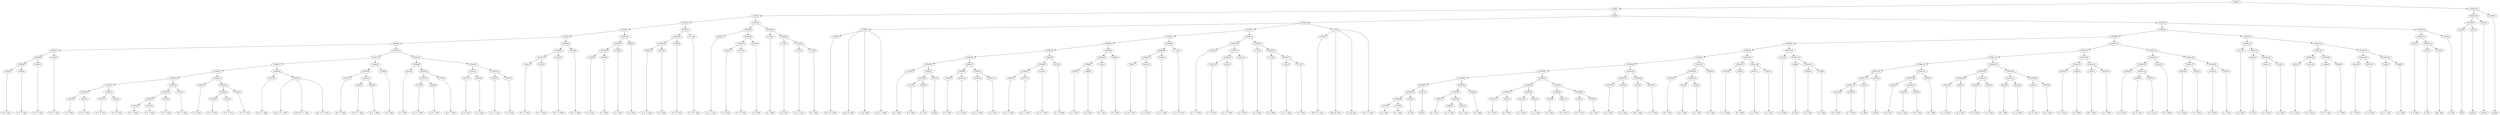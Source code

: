 digraph sample{
"L4383(0)"->"[D  F  G](0)"
"L4509(0)"->"[D  E  F  G](0)"
"L5306(9)"->"L4383(0)"
"L5306(9)"->"L4509(0)"
"L4509(1)"->"[D  E  F  G](1)"
"L5306(8)"->"L5306(9)"
"L5306(8)"->"L4509(1)"
"L4509(2)"->"[D  E  F  G](2)"
"L5306(7)"->"L5306(8)"
"L5306(7)"->"L4509(2)"
"L2810(0)"->"[C  E  G](0)"
"L3091(0)"->"[C  D  E  G](0)"
"L5306(16)"->"L2810(0)"
"L5306(16)"->"L3091(0)"
"L3091(1)"->"[C  D  E  G](1)"
"L3091(2)"->"[C  D  E  G](2)"
"L5306(17)"->"L3091(1)"
"L5306(17)"->"L3091(2)"
"L5306(15)"->"L5306(16)"
"L5306(15)"->"L5306(17)"
"L3070(0)"->"[D  F  G  B](0)"
"L3070(1)"->"[D  F  G  B](1)"
"L5306(20)"->"L3070(0)"
"L5306(20)"->"L3070(1)"
"L3070(2)"->"[D  F  G  B](2)"
"L5306(19)"->"L5306(20)"
"L5306(19)"->"L3070(2)"
"L3070(3)"->"[D  F  G  B](3)"
"L5306(18)"->"L5306(19)"
"L5306(18)"->"L3070(3)"
"L5306(14)"->"L5306(15)"
"L5306(14)"->"L5306(18)"
"L2810(1)"->"[C  E  G](1)"
"L3220(0)"->"[C  E  F  G](0)"
"L3220(1)"->"[C  E  F  G](1)"
"L5306(23)"->"L3220(0)"
"L5306(23)"->"L3220(1)"
"L3220(2)"->"[C  E  F  G](2)"
"L5306(22)"->"L5306(23)"
"L5306(22)"->"L3220(2)"
"L5306(21)"->"L2810(1)"
"L5306(21)"->"L5306(22)"
"L5306(13)"->"L5306(14)"
"L5306(13)"->"L5306(21)"
"L2332(0)"->"[Cis  E  G  A](0)"
"L2832(0)"->"[Cis  E  F  G  A](0)"
"L2832(0)"->"[Cis  Dis  E  G  A](0)"
"L2832(0)"->"[Cis  E  F  G  A](1)"
"L5306(24)"->"L2332(0)"
"L5306(24)"->"L2832(0)"
"L5306(12)"->"L5306(13)"
"L5306(12)"->"L5306(24)"
"L2753(0)"->"[D  E  F  A](0)"
"L3458(0)"->"[Cis  D  F  A](0)"
"L2976(0)"->"[D  F  A  B](0)"
"L5306(27)"->"L3458(0)"
"L5306(27)"->"L2976(0)"
"L5306(26)"->"L2753(0)"
"L5306(26)"->"L5306(27)"
"L3780(0)"->"[D  F  A](0)"
"L5306(25)"->"L5306(26)"
"L5306(25)"->"L3780(0)"
"L5306(11)"->"L5306(12)"
"L5306(11)"->"L5306(25)"
"L2810(2)"->"[C  E  G](2)"
"L4753(0)"->"[C  E  G  B](0)"
"L4802(0)"->"[E  F  G  B](0)"
"L5306(31)"->"L4753(0)"
"L5306(31)"->"L4802(0)"
"L3070(4)"->"[D  F  G  B](4)"
"L5306(30)"->"L5306(31)"
"L5306(30)"->"L3070(4)"
"L5306(29)"->"L2810(2)"
"L5306(29)"->"L5306(30)"
"L2810(3)"->"[C  E  G](3)"
"L2810(4)"->"[C  E  G](4)"
"L5306(33)"->"L2810(3)"
"L5306(33)"->"L2810(4)"
"L3091(3)"->"[C  D  E  G](3)"
"L2810(5)"->"[C  E  G](5)"
"L5306(34)"->"L3091(3)"
"L5306(34)"->"L2810(5)"
"L5306(32)"->"L5306(33)"
"L5306(32)"->"L5306(34)"
"L5306(28)"->"L5306(29)"
"L5306(28)"->"L5306(32)"
"L5306(10)"->"L5306(11)"
"L5306(10)"->"L5306(28)"
"L5306(6)"->"L5306(7)"
"L5306(6)"->"L5306(10)"
"L4802(1)"->"[E  F  G  B](1)"
"L3070(5)"->"[D  F  G  B](5)"
"L5306(37)"->"L4802(1)"
"L5306(37)"->"L3070(5)"
"L5140(0)"->"[Cis  F  G  B](0)"
"L5306(36)"->"L5306(37)"
"L5306(36)"->"L5140(0)"
"L3070(6)"->"[D  F  G  B](6)"
"L5306(35)"->"L5306(36)"
"L5306(35)"->"L3070(6)"
"L5306(5)"->"L5306(6)"
"L5306(5)"->"L5306(35)"
"L3399(0)"->"[C  F  G](0)"
"L2869(0)"->"[F  G  B](0)"
"L5306(40)"->"L3399(0)"
"L5306(40)"->"L2869(0)"
"L4726(0)"->"[F  G  A](0)"
"L5306(39)"->"L5306(40)"
"L5306(39)"->"L4726(0)"
"L2869(1)"->"[F  G  B](1)"
"L5306(38)"->"L5306(39)"
"L5306(38)"->"L2869(1)"
"L5306(4)"->"L5306(5)"
"L5306(4)"->"L5306(38)"
"L3091(4)"->"[C  D  E  G](4)"
"L2810(6)"->"[C  E  G](6)"
"L5306(43)"->"L3091(4)"
"L5306(43)"->"L2810(6)"
"L1908(0)"->"[C  E  G  A](0)"
"L5306(42)"->"L5306(43)"
"L5306(42)"->"L1908(0)"
"L-1733(0)"->"[C  E  Fis  G](0)"
"L5306(41)"->"L5306(42)"
"L5306(41)"->"L-1733(0)"
"L5306(3)"->"L5306(4)"
"L5306(3)"->"L5306(41)"
"L1908(1)"->"[C  E  G  A](1)"
"L2810(7)"->"[C  E  G](7)"
"L3091(5)"->"[C  D  E  G](5)"
"L5306(47)"->"L2810(7)"
"L5306(47)"->"L3091(5)"
"L2810(8)"->"[C  E  G](8)"
"L5306(46)"->"L5306(47)"
"L5306(46)"->"L2810(8)"
"L5306(45)"->"L1908(1)"
"L5306(45)"->"L5306(46)"
"L1735(0)"->"[E  G  B](0)"
"L1735(1)"->"[E  G  B](1)"
"L4753(1)"->"[C  E  G  B](1)"
"L1735(2)"->"[E  G  B](2)"
"L5306(50)"->"L4753(1)"
"L5306(50)"->"L1735(2)"
"L5306(49)"->"L1735(1)"
"L5306(49)"->"L5306(50)"
"L5306(48)"->"L1735(0)"
"L5306(48)"->"L5306(49)"
"L5306(44)"->"L5306(45)"
"L5306(44)"->"L5306(48)"
"L5306(2)"->"L5306(3)"
"L5306(2)"->"L5306(44)"
"L1396(0)"->"[Dis  Fis  A  B](0)"
"L1700(0)"->"[Dis  Ais  B](0)"
"L1700(0)"->"[C  Dis  B](0)"
"L1700(0)"->"L1396(0)"
"L1700(0)"->"[Fis  G  A  B](0)"
"L1735(3)"->"[E  G  B](3)"
"L1735(4)"->"[E  G  B](4)"
"L3003(0)"->"[E  G](0)"
"L5306(58)"->"L1735(4)"
"L5306(58)"->"L3003(0)"
"L3503(0)"->"[rest](0)"
"L5306(57)"->"L5306(58)"
"L5306(57)"->"L3503(0)"
"L5306(56)"->"L1735(3)"
"L5306(56)"->"L5306(57)"
"L2810(9)"->"[C  E  G](9)"
"L2810(10)"->"[C  E  G](10)"
"L5306(60)"->"L2810(9)"
"L5306(60)"->"L2810(10)"
"L3091(6)"->"[C  D  E  G](6)"
"L2810(11)"->"[C  E  G](11)"
"L5306(61)"->"L3091(6)"
"L5306(61)"->"L2810(11)"
"L5306(59)"->"L5306(60)"
"L5306(59)"->"L5306(61)"
"L5306(55)"->"L5306(56)"
"L5306(55)"->"L5306(59)"
"L4802(2)"->"[E  F  G  B](2)"
"L3070(7)"->"[D  F  G  B](7)"
"L5306(64)"->"L4802(2)"
"L5306(64)"->"L3070(7)"
"L5140(1)"->"[Cis  F  G  B](1)"
"L5306(63)"->"L5306(64)"
"L5306(63)"->"L5140(1)"
"L3070(8)"->"[D  F  G  B](8)"
"L5306(62)"->"L5306(63)"
"L5306(62)"->"L3070(8)"
"L5306(54)"->"L5306(55)"
"L5306(54)"->"L5306(62)"
"L3399(1)"->"[C  F  G](1)"
"L2869(2)"->"[F  G  B](2)"
"L5306(67)"->"L3399(1)"
"L5306(67)"->"L2869(2)"
"L4726(1)"->"[F  G  A](1)"
"L5306(66)"->"L5306(67)"
"L5306(66)"->"L4726(1)"
"L2869(3)"->"[F  G  B](3)"
"L5306(65)"->"L5306(66)"
"L5306(65)"->"L2869(3)"
"L5306(53)"->"L5306(54)"
"L5306(53)"->"L5306(65)"
"L3091(7)"->"[C  D  E  G](7)"
"L2810(12)"->"[C  E  G](12)"
"L5306(70)"->"L3091(7)"
"L5306(70)"->"L2810(12)"
"L1908(2)"->"[C  E  G  A](2)"
"L5306(69)"->"L5306(70)"
"L5306(69)"->"L1908(2)"
"L-1733(1)"->"[C  E  Fis  G](1)"
"L5306(68)"->"L5306(69)"
"L5306(68)"->"L-1733(1)"
"L5306(52)"->"L5306(53)"
"L5306(52)"->"L5306(68)"
"L1908(3)"->"[C  E  G  A](3)"
"L2810(13)"->"[C  E  G](13)"
"L3091(8)"->"[C  D  E  G](8)"
"L5306(74)"->"L2810(13)"
"L5306(74)"->"L3091(8)"
"L2810(14)"->"[C  E  G](14)"
"L5306(73)"->"L5306(74)"
"L5306(73)"->"L2810(14)"
"L5306(72)"->"L1908(3)"
"L5306(72)"->"L5306(73)"
"L1735(5)"->"[E  G  B](5)"
"L1735(6)"->"[E  G  B](6)"
"L4753(2)"->"[C  E  G  B](2)"
"L1735(7)"->"[E  G  B](7)"
"L5306(77)"->"L4753(2)"
"L5306(77)"->"L1735(7)"
"L5306(76)"->"L1735(6)"
"L5306(76)"->"L5306(77)"
"L5306(75)"->"L1735(5)"
"L5306(75)"->"L5306(76)"
"L5306(71)"->"L5306(72)"
"L5306(71)"->"L5306(75)"
"L5306(51)"->"L5306(52)"
"L5306(51)"->"L5306(71)"
"L1396(1)"->"[Dis  Fis  A  B](1)"
"L1700(1)"->"[Dis  Ais  B](1)"
"L1700(1)"->"[C  Dis  B](1)"
"L1700(1)"->"L1396(1)"
"L1700(1)"->"[Fis  G  A  B](1)"
"L5209(0)"->"L1700(0)"
"L5209(0)"->"L5306(51)"
"L5209(0)"->"L1700(1)"
"L1735(8)"->"[E  G  B](8)"
"L1735(9)"->"[E  G  B](9)"
"L5306(89)"->"L1735(8)"
"L5306(89)"->"L1735(9)"
"L3003(1)"->"[E  G](1)"
"L5306(88)"->"L5306(89)"
"L5306(88)"->"L3003(1)"
"L3503(1)"->"[rest](1)"
"L5306(87)"->"L5306(88)"
"L5306(87)"->"L3503(1)"
"L4383(1)"->"[D  F  G](1)"
"L3463(0)"->"[Cis  E  G](0)"
"L4383(2)"->"[D  F  G](2)"
"L5306(92)"->"L3463(0)"
"L5306(92)"->"L4383(2)"
"L5306(91)"->"L4383(1)"
"L5306(91)"->"L5306(92)"
"L2583(0)"->"[D  G  B](0)"
"L5306(90)"->"L5306(91)"
"L5306(90)"->"L2583(0)"
"L5306(86)"->"L5306(87)"
"L5306(86)"->"L5306(90)"
"L2810(15)"->"[C  E  G](15)"
"L2583(1)"->"[D  G  B](1)"
"L5306(95)"->"L2810(15)"
"L5306(95)"->"L2583(1)"
"L2810(16)"->"[C  E  G](16)"
"L2263(0)"->"[C  G  A](0)"
"L5306(96)"->"L2810(16)"
"L5306(96)"->"L2263(0)"
"L5306(94)"->"L5306(95)"
"L5306(94)"->"L5306(96)"
"L2583(2)"->"[D  G  B](2)"
"L2810(17)"->"[C  E  G](17)"
"L5306(98)"->"L2583(2)"
"L5306(98)"->"L2810(17)"
"L3463(1)"->"[Cis  E  G](1)"
"L4383(3)"->"[D  F  G](3)"
"L5306(99)"->"L3463(1)"
"L5306(99)"->"L4383(3)"
"L5306(97)"->"L5306(98)"
"L5306(97)"->"L5306(99)"
"L5306(93)"->"L5306(94)"
"L5306(93)"->"L5306(97)"
"L5306(85)"->"L5306(86)"
"L5306(85)"->"L5306(93)"
"L2810(18)"->"[C  E  G](18)"
"L2583(3)"->"[D  G  B](3)"
"L5306(101)"->"L2810(18)"
"L5306(101)"->"L2583(3)"
"L3416(0)"->"[Dis  G  B](0)"
"L2810(19)"->"[C  E  G](19)"
"L5306(102)"->"L3416(0)"
"L5306(102)"->"L2810(19)"
"L5306(100)"->"L5306(101)"
"L5306(100)"->"L5306(102)"
"L5306(84)"->"L5306(85)"
"L5306(84)"->"L5306(100)"
"L4383(4)"->"[D  F  G](4)"
"L3463(2)"->"[Cis  E  G](2)"
"L4383(5)"->"[D  F  G](5)"
"L5306(105)"->"L3463(2)"
"L5306(105)"->"L4383(5)"
"L5306(104)"->"L4383(4)"
"L5306(104)"->"L5306(105)"
"L2583(4)"->"[D  G  B](4)"
"L5306(103)"->"L5306(104)"
"L5306(103)"->"L2583(4)"
"L5306(83)"->"L5306(84)"
"L5306(83)"->"L5306(103)"
"L2810(20)"->"[C  E  G](20)"
"L2583(5)"->"[D  G  B](5)"
"L5306(107)"->"L2810(20)"
"L5306(107)"->"L2583(5)"
"L2810(21)"->"[C  E  G](21)"
"L2263(1)"->"[C  G  A](1)"
"L5306(108)"->"L2810(21)"
"L5306(108)"->"L2263(1)"
"L5306(106)"->"L5306(107)"
"L5306(106)"->"L5306(108)"
"L5306(82)"->"L5306(83)"
"L5306(82)"->"L5306(106)"
"L1212(0)"->"[C  D  B](0)"
"L4266(0)"->"[D  E](0)"
"L4383(6)"->"[D  F  G](6)"
"L4120(0)"->"[G  A  B](0)"
"L5306(111)"->"L4383(6)"
"L5306(111)"->"L4120(0)"
"L5306(110)"->"L4266(0)"
"L5306(110)"->"L5306(111)"
"L5306(109)"->"L1212(0)"
"L5306(109)"->"L5306(110)"
"L5306(81)"->"L5306(82)"
"L5306(81)"->"L5306(109)"
"L2810(22)"->"[C  E  G](22)"
"L2810(23)"->"[C  E  G](23)"
"L5306(118)"->"L2810(22)"
"L5306(118)"->"L2810(23)"
"L4016(0)"->"[C  E](0)"
"L5306(117)"->"L5306(118)"
"L5306(117)"->"L4016(0)"
"L3503(2)"->"[rest](2)"
"L5306(116)"->"L5306(117)"
"L5306(116)"->"L3503(2)"
"L4383(7)"->"[D  F  G](7)"
"L3463(3)"->"[Cis  E  G](3)"
"L4383(8)"->"[D  F  G](8)"
"L5306(121)"->"L3463(3)"
"L5306(121)"->"L4383(8)"
"L5306(120)"->"L4383(7)"
"L5306(120)"->"L5306(121)"
"L2583(6)"->"[D  G  B](6)"
"L5306(119)"->"L5306(120)"
"L5306(119)"->"L2583(6)"
"L5306(115)"->"L5306(116)"
"L5306(115)"->"L5306(119)"
"L2810(24)"->"[C  E  G](24)"
"L2583(7)"->"[D  G  B](7)"
"L5306(124)"->"L2810(24)"
"L5306(124)"->"L2583(7)"
"L2810(25)"->"[C  E  G](25)"
"L2263(2)"->"[C  G  A](2)"
"L5306(125)"->"L2810(25)"
"L5306(125)"->"L2263(2)"
"L5306(123)"->"L5306(124)"
"L5306(123)"->"L5306(125)"
"L2583(8)"->"[D  G  B](8)"
"L2810(26)"->"[C  E  G](26)"
"L5306(127)"->"L2583(8)"
"L5306(127)"->"L2810(26)"
"L3463(4)"->"[Cis  E  G](4)"
"L4383(9)"->"[D  F  G](9)"
"L5306(128)"->"L3463(4)"
"L5306(128)"->"L4383(9)"
"L5306(126)"->"L5306(127)"
"L5306(126)"->"L5306(128)"
"L5306(122)"->"L5306(123)"
"L5306(122)"->"L5306(126)"
"L5306(114)"->"L5306(115)"
"L5306(114)"->"L5306(122)"
"L2810(27)"->"[C  E  G](27)"
"L2583(9)"->"[D  G  B](9)"
"L5306(130)"->"L2810(27)"
"L5306(130)"->"L2583(9)"
"L3416(1)"->"[Dis  G  B](1)"
"L2810(28)"->"[C  E  G](28)"
"L5306(131)"->"L3416(1)"
"L5306(131)"->"L2810(28)"
"L5306(129)"->"L5306(130)"
"L5306(129)"->"L5306(131)"
"L5306(113)"->"L5306(114)"
"L5306(113)"->"L5306(129)"
"L4383(10)"->"[D  F  G](10)"
"L3463(5)"->"[Cis  E  G](5)"
"L4383(11)"->"[D  F  G](11)"
"L5306(135)"->"L3463(5)"
"L5306(135)"->"L4383(11)"
"L5306(134)"->"L4383(10)"
"L5306(134)"->"L5306(135)"
"L2583(10)"->"[D  G  B](10)"
"L5306(133)"->"L5306(134)"
"L5306(133)"->"L2583(10)"
"L2810(29)"->"[C  E  G](29)"
"L2583(11)"->"[D  G  B](11)"
"L5306(137)"->"L2810(29)"
"L5306(137)"->"L2583(11)"
"L2810(30)"->"[C  E  G](30)"
"L2263(3)"->"[C  G  A](3)"
"L5306(138)"->"L2810(30)"
"L5306(138)"->"L2263(3)"
"L5306(136)"->"L5306(137)"
"L5306(136)"->"L5306(138)"
"L5306(132)"->"L5306(133)"
"L5306(132)"->"L5306(136)"
"L5306(112)"->"L5306(113)"
"L5306(112)"->"L5306(132)"
"L5306(80)"->"L5306(81)"
"L5306(80)"->"L5306(112)"
"L1212(1)"->"[C  D  B](1)"
"L4266(1)"->"[D  E](1)"
"L4383(12)"->"[D  F  G](12)"
"L4120(1)"->"[G  A  B](1)"
"L5306(142)"->"L4383(12)"
"L5306(142)"->"L4120(1)"
"L5306(141)"->"L4266(1)"
"L5306(141)"->"L5306(142)"
"L5306(140)"->"L1212(1)"
"L5306(140)"->"L5306(141)"
"L2810(31)"->"[C  E  G](31)"
"L2810(32)"->"[C  E  G](32)"
"L5306(145)"->"L2810(31)"
"L5306(145)"->"L2810(32)"
"L2226(0)"->"[D  F  G  A](0)"
"L2869(4)"->"[F  G  B](4)"
"L5306(146)"->"L2226(0)"
"L5306(146)"->"L2869(4)"
"L5306(144)"->"L5306(145)"
"L5306(144)"->"L5306(146)"
"L2810(33)"->"[C  E  G](33)"
"L2810(34)"->"[C  E  G](34)"
"L5306(148)"->"L2810(33)"
"L5306(148)"->"L2810(34)"
"L2226(1)"->"[D  F  G  A](1)"
"L2869(5)"->"[F  G  B](5)"
"L5306(149)"->"L2226(1)"
"L5306(149)"->"L2869(5)"
"L5306(147)"->"L5306(148)"
"L5306(147)"->"L5306(149)"
"L5306(143)"->"L5306(144)"
"L5306(143)"->"L5306(147)"
"L5306(139)"->"L5306(140)"
"L5306(139)"->"L5306(143)"
"L5306(79)"->"L5306(80)"
"L5306(79)"->"L5306(139)"
"L5222(0)"->"[C  E  B](0)"
"L4016(1)"->"[C  E](1)"
"L5122(0)"->"[Dis  G](0)"
"L5306(152)"->"L4016(1)"
"L5306(152)"->"L5122(0)"
"L5306(151)"->"L5222(0)"
"L5306(151)"->"L5306(152)"
"L3003(2)"->"[E  G](2)"
"L5306(150)"->"L5306(151)"
"L5306(150)"->"L3003(2)"
"L5306(78)"->"L5306(79)"
"L5306(78)"->"L5306(150)"
"L5228(0)"->"L5209(0)"
"L5228(0)"->"L5306(78)"
"L5306(1)"->"L5306(2)"
"L5306(1)"->"L5228(0)"
"L2398(0)"->"[C](0)"
"L3503(3)"->"[rest](3)"
"L5306(155)"->"L2398(0)"
"L5306(155)"->"L3503(3)"
"L3503(4)"->"[rest](4)"
"L5306(154)"->"L5306(155)"
"L5306(154)"->"L3503(4)"
"L3503(5)"->"[rest](5)"
"L5306(153)"->"L5306(154)"
"L5306(153)"->"L3503(5)"
"L5306(0)"->"L5306(1)"
"L5306(0)"->"L5306(153)"
{rank = min; "L5306(0)"}
{rank = same; "L5306(1)"; "L5306(153)";}
{rank = same; "L5306(2)"; "L5228(0)"; "L5306(154)"; "L3503(5)";}
{rank = same; "L5306(3)"; "L5306(44)"; "L5209(0)"; "L5306(78)"; "L5306(155)"; "L3503(4)";}
{rank = same; "L5306(4)"; "L5306(41)"; "L5306(45)"; "L5306(48)"; "L1700(0)"; "L5306(51)"; "L1700(1)"; "L5306(79)"; "L5306(150)"; "L2398(0)"; "L3503(3)";}
{rank = same; "L5306(5)"; "L5306(38)"; "L5306(42)"; "L-1733(0)"; "L1908(1)"; "L5306(46)"; "L1735(0)"; "L5306(49)"; "L1396(0)"; "L5306(52)"; "L5306(71)"; "L1396(1)"; "L5306(80)"; "L5306(139)"; "L5306(151)"; "L3003(2)";}
{rank = same; "L5306(6)"; "L5306(35)"; "L5306(39)"; "L2869(1)"; "L5306(43)"; "L1908(0)"; "L5306(47)"; "L2810(8)"; "L1735(1)"; "L5306(50)"; "L5306(53)"; "L5306(68)"; "L5306(72)"; "L5306(75)"; "L5306(81)"; "L5306(112)"; "L5306(140)"; "L5306(143)"; "L5222(0)"; "L5306(152)";}
{rank = same; "L5306(7)"; "L5306(10)"; "L5306(36)"; "L3070(6)"; "L5306(40)"; "L4726(0)"; "L3091(4)"; "L2810(6)"; "L2810(7)"; "L3091(5)"; "L4753(1)"; "L1735(2)"; "L5306(54)"; "L5306(65)"; "L5306(69)"; "L-1733(1)"; "L1908(3)"; "L5306(73)"; "L1735(5)"; "L5306(76)"; "L5306(82)"; "L5306(109)"; "L5306(113)"; "L5306(132)"; "L1212(1)"; "L5306(141)"; "L5306(144)"; "L5306(147)"; "L4016(1)"; "L5122(0)";}
{rank = same; "L5306(8)"; "L4509(2)"; "L5306(11)"; "L5306(28)"; "L5306(37)"; "L5140(0)"; "L3399(0)"; "L2869(0)"; "L5306(55)"; "L5306(62)"; "L5306(66)"; "L2869(3)"; "L5306(70)"; "L1908(2)"; "L5306(74)"; "L2810(14)"; "L1735(6)"; "L5306(77)"; "L5306(83)"; "L5306(106)"; "L1212(0)"; "L5306(110)"; "L5306(114)"; "L5306(129)"; "L5306(133)"; "L5306(136)"; "L4266(1)"; "L5306(142)"; "L5306(145)"; "L5306(146)"; "L5306(148)"; "L5306(149)";}
{rank = same; "L5306(9)"; "L4509(1)"; "L5306(12)"; "L5306(25)"; "L5306(29)"; "L5306(32)"; "L4802(1)"; "L3070(5)"; "L5306(56)"; "L5306(59)"; "L5306(63)"; "L3070(8)"; "L5306(67)"; "L4726(1)"; "L3091(7)"; "L2810(12)"; "L2810(13)"; "L3091(8)"; "L4753(2)"; "L1735(7)"; "L5306(84)"; "L5306(103)"; "L5306(107)"; "L5306(108)"; "L4266(0)"; "L5306(111)"; "L5306(115)"; "L5306(122)"; "L5306(130)"; "L5306(131)"; "L5306(134)"; "L2583(10)"; "L5306(137)"; "L5306(138)"; "L4383(12)"; "L4120(1)"; "L2810(31)"; "L2810(32)"; "L2226(0)"; "L2869(4)"; "L2810(33)"; "L2810(34)"; "L2226(1)"; "L2869(5)";}
{rank = same; "L4383(0)"; "L4509(0)"; "L5306(13)"; "L5306(24)"; "L5306(26)"; "L3780(0)"; "L2810(2)"; "L5306(30)"; "L5306(33)"; "L5306(34)"; "L1735(3)"; "L5306(57)"; "L5306(60)"; "L5306(61)"; "L5306(64)"; "L5140(1)"; "L3399(1)"; "L2869(2)"; "L5306(85)"; "L5306(100)"; "L5306(104)"; "L2583(4)"; "L2810(20)"; "L2583(5)"; "L2810(21)"; "L2263(1)"; "L4383(6)"; "L4120(0)"; "L5306(116)"; "L5306(119)"; "L5306(123)"; "L5306(126)"; "L2810(27)"; "L2583(9)"; "L3416(1)"; "L2810(28)"; "L4383(10)"; "L5306(135)"; "L2810(29)"; "L2583(11)"; "L2810(30)"; "L2263(3)";}
{rank = same; "L5306(14)"; "L5306(21)"; "L2332(0)"; "L2832(0)"; "L2753(0)"; "L5306(27)"; "L5306(31)"; "L3070(4)"; "L2810(3)"; "L2810(4)"; "L3091(3)"; "L2810(5)"; "L5306(58)"; "L3503(0)"; "L2810(9)"; "L2810(10)"; "L3091(6)"; "L2810(11)"; "L4802(2)"; "L3070(7)"; "L5306(86)"; "L5306(93)"; "L5306(101)"; "L5306(102)"; "L4383(4)"; "L5306(105)"; "L5306(117)"; "L3503(2)"; "L5306(120)"; "L2583(6)"; "L5306(124)"; "L5306(125)"; "L5306(127)"; "L5306(128)"; "L3463(5)"; "L4383(11)";}
{rank = same; "L5306(15)"; "L5306(18)"; "L2810(1)"; "L5306(22)"; "L3458(0)"; "L2976(0)"; "L4753(0)"; "L4802(0)"; "L1735(4)"; "L3003(0)"; "L5306(87)"; "L5306(90)"; "L5306(94)"; "L5306(97)"; "L2810(18)"; "L2583(3)"; "L3416(0)"; "L2810(19)"; "L3463(2)"; "L4383(5)"; "L5306(118)"; "L4016(0)"; "L4383(7)"; "L5306(121)"; "L2810(24)"; "L2583(7)"; "L2810(25)"; "L2263(2)"; "L2583(8)"; "L2810(26)"; "L3463(4)"; "L4383(9)";}
{rank = same; "L5306(16)"; "L5306(17)"; "L5306(19)"; "L3070(3)"; "L5306(23)"; "L3220(2)"; "L5306(88)"; "L3503(1)"; "L5306(91)"; "L2583(0)"; "L5306(95)"; "L5306(96)"; "L5306(98)"; "L5306(99)"; "L2810(22)"; "L2810(23)"; "L3463(3)"; "L4383(8)";}
{rank = same; "L2810(0)"; "L3091(0)"; "L3091(1)"; "L3091(2)"; "L5306(20)"; "L3070(2)"; "L3220(0)"; "L3220(1)"; "L5306(89)"; "L3003(1)"; "L4383(1)"; "L5306(92)"; "L2810(15)"; "L2583(1)"; "L2810(16)"; "L2263(0)"; "L2583(2)"; "L2810(17)"; "L3463(1)"; "L4383(3)";}
{rank = same; "L3070(0)"; "L3070(1)"; "L1735(8)"; "L1735(9)"; "L3463(0)"; "L4383(2)";}
{rank = max; "[C  D  B](0)"; "[C  D  B](1)"; "[C  D  E  G](0)"; "[C  D  E  G](1)"; "[C  D  E  G](2)"; "[C  D  E  G](3)"; "[C  D  E  G](4)"; "[C  D  E  G](5)"; "[C  D  E  G](6)"; "[C  D  E  G](7)"; "[C  D  E  G](8)"; "[C  Dis  B](0)"; "[C  Dis  B](1)"; "[C  E  B](0)"; "[C  E  F  G](0)"; "[C  E  F  G](1)"; "[C  E  F  G](2)"; "[C  E  Fis  G](0)"; "[C  E  Fis  G](1)"; "[C  E  G  A](0)"; "[C  E  G  A](1)"; "[C  E  G  A](2)"; "[C  E  G  A](3)"; "[C  E  G  B](0)"; "[C  E  G  B](1)"; "[C  E  G  B](2)"; "[C  E  G](0)"; "[C  E  G](1)"; "[C  E  G](10)"; "[C  E  G](11)"; "[C  E  G](12)"; "[C  E  G](13)"; "[C  E  G](14)"; "[C  E  G](15)"; "[C  E  G](16)"; "[C  E  G](17)"; "[C  E  G](18)"; "[C  E  G](19)"; "[C  E  G](2)"; "[C  E  G](20)"; "[C  E  G](21)"; "[C  E  G](22)"; "[C  E  G](23)"; "[C  E  G](24)"; "[C  E  G](25)"; "[C  E  G](26)"; "[C  E  G](27)"; "[C  E  G](28)"; "[C  E  G](29)"; "[C  E  G](3)"; "[C  E  G](30)"; "[C  E  G](31)"; "[C  E  G](32)"; "[C  E  G](33)"; "[C  E  G](34)"; "[C  E  G](4)"; "[C  E  G](5)"; "[C  E  G](6)"; "[C  E  G](7)"; "[C  E  G](8)"; "[C  E  G](9)"; "[C  E](0)"; "[C  E](1)"; "[C  F  G](0)"; "[C  F  G](1)"; "[C  G  A](0)"; "[C  G  A](1)"; "[C  G  A](2)"; "[C  G  A](3)"; "[C](0)"; "[Cis  D  F  A](0)"; "[Cis  Dis  E  G  A](0)"; "[Cis  E  F  G  A](0)"; "[Cis  E  F  G  A](1)"; "[Cis  E  G  A](0)"; "[Cis  E  G](0)"; "[Cis  E  G](1)"; "[Cis  E  G](2)"; "[Cis  E  G](3)"; "[Cis  E  G](4)"; "[Cis  E  G](5)"; "[Cis  F  G  B](0)"; "[Cis  F  G  B](1)"; "[D  E  F  A](0)"; "[D  E  F  G](0)"; "[D  E  F  G](1)"; "[D  E  F  G](2)"; "[D  E](0)"; "[D  E](1)"; "[D  F  A  B](0)"; "[D  F  A](0)"; "[D  F  G  A](0)"; "[D  F  G  A](1)"; "[D  F  G  B](0)"; "[D  F  G  B](1)"; "[D  F  G  B](2)"; "[D  F  G  B](3)"; "[D  F  G  B](4)"; "[D  F  G  B](5)"; "[D  F  G  B](6)"; "[D  F  G  B](7)"; "[D  F  G  B](8)"; "[D  F  G](0)"; "[D  F  G](1)"; "[D  F  G](10)"; "[D  F  G](11)"; "[D  F  G](12)"; "[D  F  G](2)"; "[D  F  G](3)"; "[D  F  G](4)"; "[D  F  G](5)"; "[D  F  G](6)"; "[D  F  G](7)"; "[D  F  G](8)"; "[D  F  G](9)"; "[D  G  B](0)"; "[D  G  B](1)"; "[D  G  B](10)"; "[D  G  B](11)"; "[D  G  B](2)"; "[D  G  B](3)"; "[D  G  B](4)"; "[D  G  B](5)"; "[D  G  B](6)"; "[D  G  B](7)"; "[D  G  B](8)"; "[D  G  B](9)"; "[Dis  Ais  B](0)"; "[Dis  Ais  B](1)"; "[Dis  Fis  A  B](0)"; "[Dis  Fis  A  B](1)"; "[Dis  G  B](0)"; "[Dis  G  B](1)"; "[Dis  G](0)"; "[E  F  G  B](0)"; "[E  F  G  B](1)"; "[E  F  G  B](2)"; "[E  G  B](0)"; "[E  G  B](1)"; "[E  G  B](2)"; "[E  G  B](3)"; "[E  G  B](4)"; "[E  G  B](5)"; "[E  G  B](6)"; "[E  G  B](7)"; "[E  G  B](8)"; "[E  G  B](9)"; "[E  G](0)"; "[E  G](1)"; "[E  G](2)"; "[F  G  A](0)"; "[F  G  A](1)"; "[F  G  B](0)"; "[F  G  B](1)"; "[F  G  B](2)"; "[F  G  B](3)"; "[F  G  B](4)"; "[F  G  B](5)"; "[Fis  G  A  B](0)"; "[Fis  G  A  B](1)"; "[G  A  B](0)"; "[G  A  B](1)"; "[rest](0)"; "[rest](1)"; "[rest](2)"; "[rest](3)"; "[rest](4)"; "[rest](5)";}
}